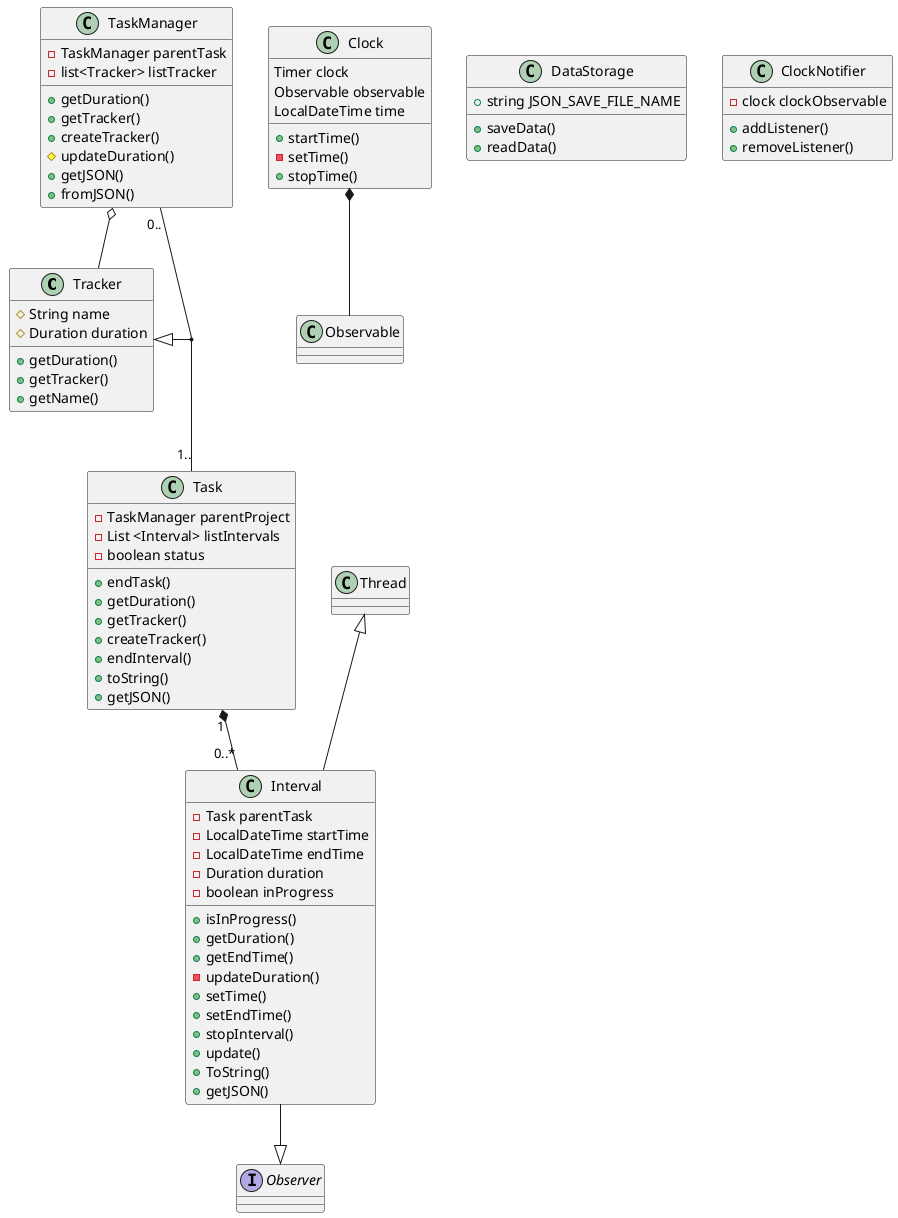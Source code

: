@startuml
class Tracker{
#String name
#Duration duration
+getDuration()
+getTracker()
+getName()
}

class TaskManager{
-TaskManager parentTask
-list<Tracker> listTracker
+getDuration()
+getTracker()
+createTracker()
#updateDuration()
+getJSON()
+fromJSON()
}

class Task{
-TaskManager parentProject
-List <Interval> listIntervals
-boolean status
+endTask()
+getDuration()
+getTracker()
+createTracker()
+endInterval()
+toString()
+getJSON()
}

class Interval{
-Task parentTask
-LocalDateTime startTime
-LocalDateTime endTime
-Duration duration
-boolean inProgress
+isInProgress()
+getDuration()
+getEndTime()
-updateDuration()
+setTime()
+setEndTime()
+stopInterval()
+update()
+ToString()
+getJSON()
}

Interface Observer

Class Observable

class Clock{
+startTime()
-setTime()
+stopTime()
Timer clock
Observable observable
LocalDateTime time
}

class DataStorage{
+string JSON_SAVE_FILE_NAME
+saveData()
+readData()
}

class Thread

class ClockNotifier{
-clock clockObservable
+addListener()
+removeListener()
}

TaskManager"0.." -- "1.." Task
Tracker<|--(TaskManager, Task)
Task"1"*--"0..*"Interval
Interval--|>Observer
TaskManager o--Tracker
Clock*--Observable
Thread <|-- Interval

@enduml
